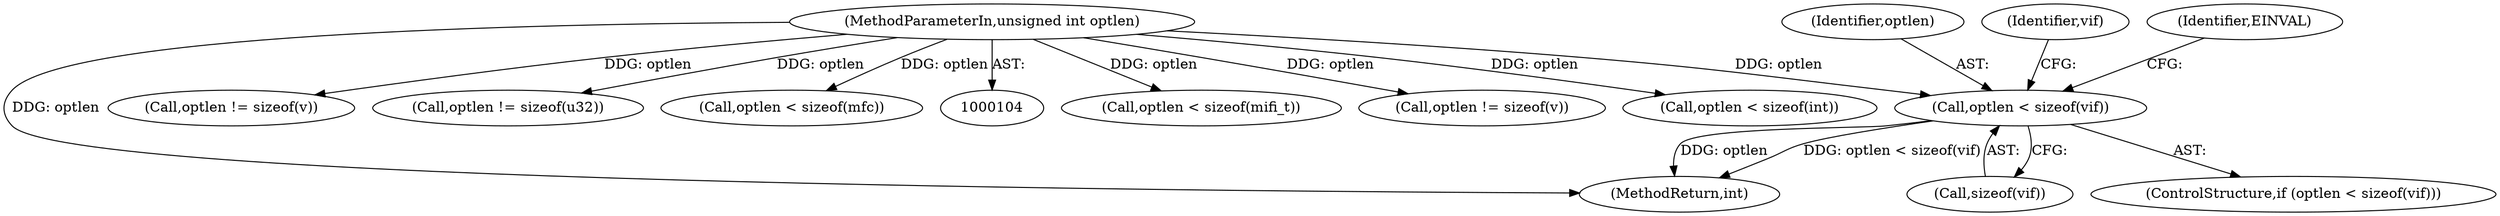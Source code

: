 digraph "0_linux_99253eb750fda6a644d5188fb26c43bad8d5a745_0@API" {
"1000189" [label="(Call,optlen < sizeof(vif))"];
"1000108" [label="(MethodParameterIn,unsigned int optlen)"];
"1000233" [label="(Call,optlen < sizeof(mifi_t))"];
"1000190" [label="(Identifier,optlen)"];
"1000191" [label="(Call,sizeof(vif))"];
"1000359" [label="(Call,optlen != sizeof(v))"];
"1000199" [label="(Identifier,vif)"];
"1000172" [label="(Call,optlen < sizeof(int))"];
"1000470" [label="(MethodReturn,int)"];
"1000195" [label="(Identifier,EINVAL)"];
"1000108" [label="(MethodParameterIn,unsigned int optlen)"];
"1000332" [label="(Call,optlen != sizeof(v))"];
"1000408" [label="(Call,optlen != sizeof(u32))"];
"1000269" [label="(Call,optlen < sizeof(mfc))"];
"1000188" [label="(ControlStructure,if (optlen < sizeof(vif)))"];
"1000189" [label="(Call,optlen < sizeof(vif))"];
"1000189" -> "1000188"  [label="AST: "];
"1000189" -> "1000191"  [label="CFG: "];
"1000190" -> "1000189"  [label="AST: "];
"1000191" -> "1000189"  [label="AST: "];
"1000195" -> "1000189"  [label="CFG: "];
"1000199" -> "1000189"  [label="CFG: "];
"1000189" -> "1000470"  [label="DDG: optlen"];
"1000189" -> "1000470"  [label="DDG: optlen < sizeof(vif)"];
"1000108" -> "1000189"  [label="DDG: optlen"];
"1000108" -> "1000104"  [label="AST: "];
"1000108" -> "1000470"  [label="DDG: optlen"];
"1000108" -> "1000172"  [label="DDG: optlen"];
"1000108" -> "1000233"  [label="DDG: optlen"];
"1000108" -> "1000269"  [label="DDG: optlen"];
"1000108" -> "1000332"  [label="DDG: optlen"];
"1000108" -> "1000359"  [label="DDG: optlen"];
"1000108" -> "1000408"  [label="DDG: optlen"];
}
